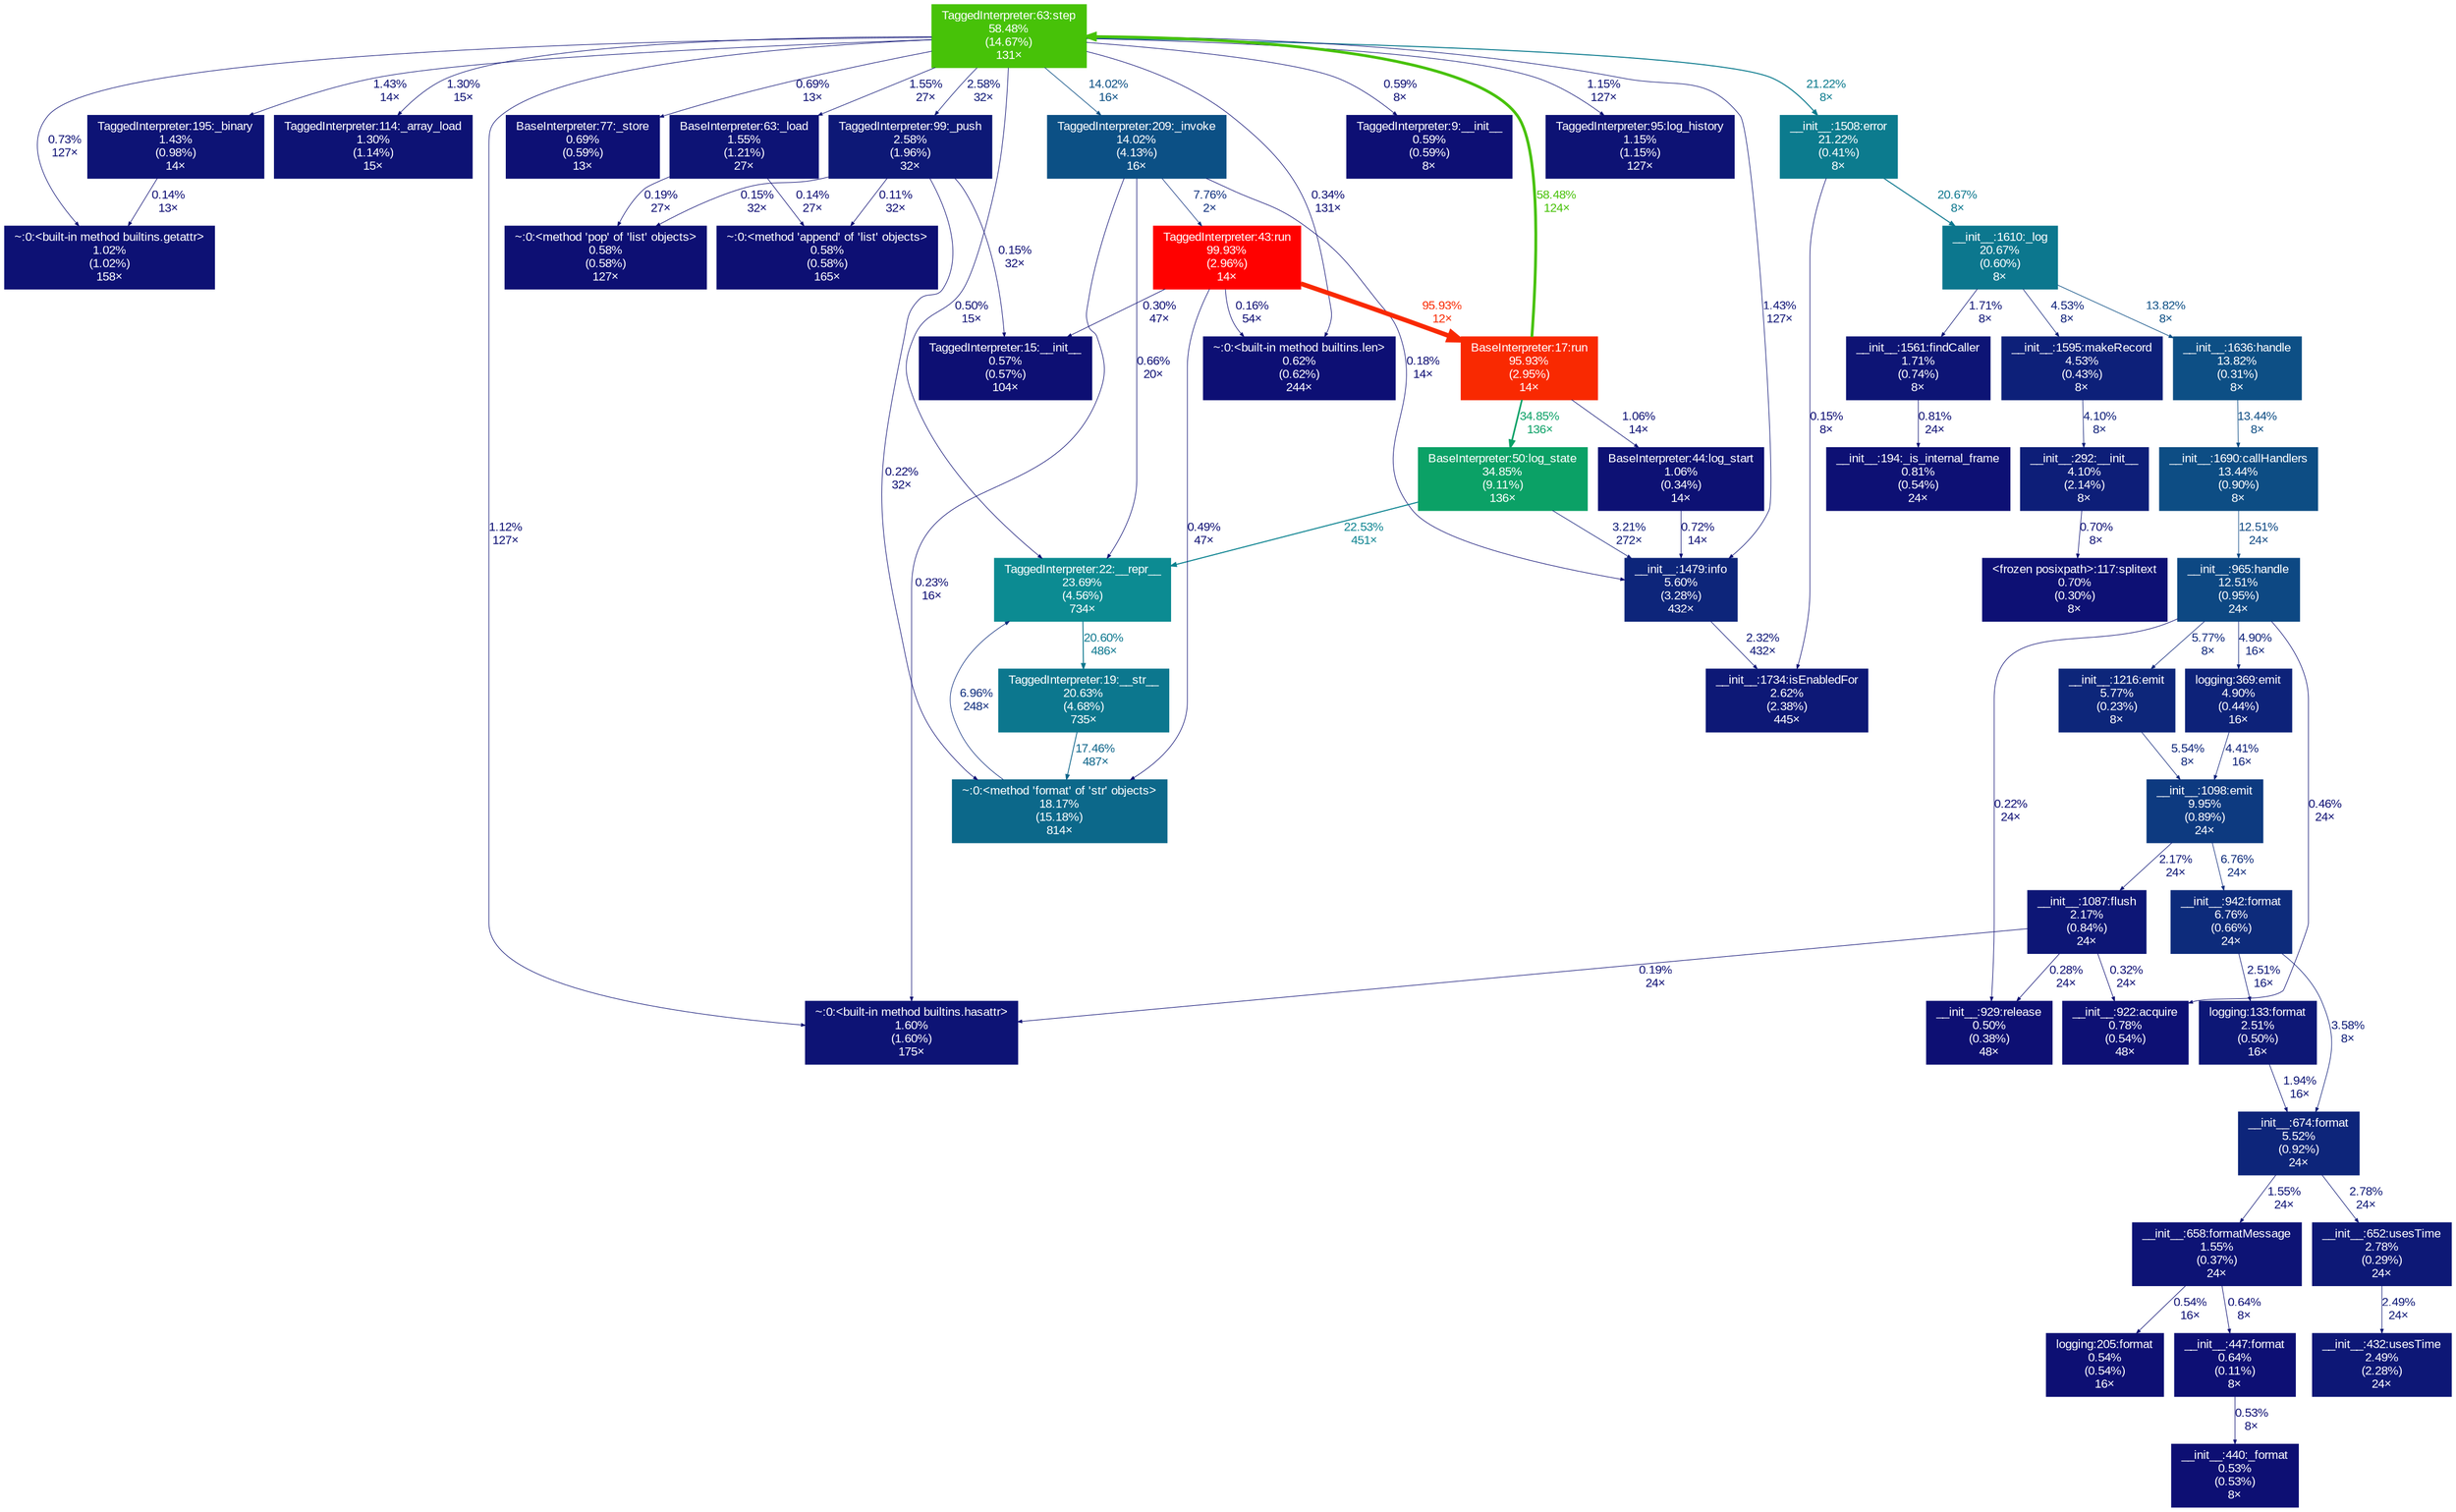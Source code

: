 digraph {
	graph [fontname=Arial, nodesep=0.125, ranksep=0.25];
	node [fontcolor=white, fontname=Arial, height=0, shape=box, style=filled, width=0];
	edge [fontname=Arial];
	1 [color="#47c208", fontcolor="#ffffff", fontsize="10.00", label="TaggedInterpreter:63:step\n58.48%\n(14.67%)\n131×", tooltip="/home/hollowman/Downloads/DTU/Program_Analysis_G4/project/tests/../src/TaggedInterpreter.py"];
	1 -> 4 [arrowsize="0.35", color="#0d1375", fontcolor="#0d1375", fontsize="10.00", label="1.43%\n14×", labeldistance="0.50", penwidth="0.50"];
	1 -> 11 [arrowsize="0.35", color="#0d1375", fontcolor="#0d1375", fontsize="10.00", label="1.55%\n27×", labeldistance="0.50", penwidth="0.50"];
	1 -> 13 [arrowsize="0.35", color="#0d1274", fontcolor="#0d1274", fontsize="10.00", label="1.30%\n15×", labeldistance="0.50", penwidth="0.50"];
	1 -> 14 [arrowsize="0.37", color="#0c5085", fontcolor="#0c5085", fontsize="10.00", label="14.02%\n16×", labeldistance="0.56", penwidth="0.56"];
	1 -> 17 [arrowsize="0.35", color="#0d1074", fontcolor="#0d1074", fontsize="10.00", label="0.69%\n13×", labeldistance="0.50", penwidth="0.50"];
	1 -> 18 [arrowsize="0.35", color="#0d1876", fontcolor="#0d1876", fontsize="10.00", label="2.58%\n32×", labeldistance="0.50", penwidth="0.50"];
	1 -> 35 [arrowsize="0.35", color="#0d1074", fontcolor="#0d1074", fontsize="10.00", label="0.73%\n127×", labeldistance="0.50", penwidth="0.50"];
	1 -> 36 [arrowsize="0.35", color="#0d1174", fontcolor="#0d1174", fontsize="10.00", label="1.12%\n127×", labeldistance="0.50", penwidth="0.50"];
	1 -> 41 [arrowsize="0.35", color="#0d0e73", fontcolor="#0d0e73", fontsize="10.00", label="0.34%\n131×", labeldistance="0.50", penwidth="0.50"];
	1 -> 68 [arrowsize="0.46", color="#0c7b8e", fontcolor="#0c7b8e", fontsize="10.00", label="21.22%\n8×", labeldistance="0.85", penwidth="0.85"];
	1 -> 73 [arrowsize="0.35", color="#0d0f74", fontcolor="#0d0f74", fontsize="10.00", label="0.59%\n8×", labeldistance="0.50", penwidth="0.50"];
	1 -> 83 [arrowsize="0.35", color="#0d0f73", fontcolor="#0d0f73", fontsize="10.00", label="0.50%\n15×", labeldistance="0.50", penwidth="0.50"];
	1 -> 84 [arrowsize="0.35", color="#0d1274", fontcolor="#0d1274", fontsize="10.00", label="1.15%\n127×", labeldistance="0.50", penwidth="0.50"];
	1 -> 90 [arrowsize="0.35", color="#0d1375", fontcolor="#0d1375", fontsize="10.00", label="1.43%\n127×", labeldistance="0.50", penwidth="0.50"];
	4 [color="#0d1375", fontcolor="#ffffff", fontsize="10.00", label="TaggedInterpreter:195:_binary\n1.43%\n(0.98%)\n14×", tooltip="/home/hollowman/Downloads/DTU/Program_Analysis_G4/project/tests/../src/TaggedInterpreter.py"];
	4 -> 35 [arrowsize="0.35", color="#0d0d73", fontcolor="#0d0d73", fontsize="10.00", label="0.14%\n13×", labeldistance="0.50", penwidth="0.50"];
	6 [color="#0d1e78", fontcolor="#ffffff", fontsize="10.00", label="__init__:292:__init__\n4.10%\n(2.14%)\n8×", tooltip="/usr/lib/python3.11/logging/__init__.py"];
	6 -> 39 [arrowsize="0.35", color="#0d1074", fontcolor="#0d1074", fontsize="10.00", label="0.70%\n8×", labeldistance="0.50", penwidth="0.50"];
	8 [color="#0d1776", fontcolor="#ffffff", fontsize="10.00", label="logging:133:format\n2.51%\n(0.50%)\n16×", tooltip="/home/hollowman/Downloads/DTU/Program_Analysis_G4/venv/lib/python3.11/site-packages/_pytest/logging.py"];
	8 -> 66 [arrowsize="0.35", color="#0d1575", fontcolor="#0d1575", fontsize="10.00", label="1.94%\n16×", labeldistance="0.50", penwidth="0.50"];
	9 [color="#0d0f73", fontcolor="#ffffff", fontsize="10.00", label="~:0:<method 'append' of 'list' objects>\n0.58%\n(0.58%)\n165×", tooltip="~"];
	10 [color="#f92901", fontcolor="#ffffff", fontsize="10.00", label="BaseInterpreter:17:run\n95.93%\n(2.95%)\n14×", tooltip="/home/hollowman/Downloads/DTU/Program_Analysis_G4/project/tests/../src/BaseInterpreter.py"];
	10 -> 1 [arrowsize="0.76", color="#47c208", fontcolor="#47c208", fontsize="10.00", label="58.48%\n124×", labeldistance="2.34", penwidth="2.34"];
	10 -> 74 [arrowsize="0.59", color="#0ba166", fontcolor="#0ba166", fontsize="10.00", label="34.85%\n136×", labeldistance="1.39", penwidth="1.39"];
	10 -> 86 [arrowsize="0.35", color="#0d1174", fontcolor="#0d1174", fontsize="10.00", label="1.06%\n14×", labeldistance="0.50", penwidth="0.50"];
	11 [color="#0d1375", fontcolor="#ffffff", fontsize="10.00", label="BaseInterpreter:63:_load\n1.55%\n(1.21%)\n27×", tooltip="/home/hollowman/Downloads/DTU/Program_Analysis_G4/project/tests/../src/BaseInterpreter.py"];
	11 -> 9 [arrowsize="0.35", color="#0d0d73", fontcolor="#0d0d73", fontsize="10.00", label="0.14%\n27×", labeldistance="0.50", penwidth="0.50"];
	11 -> 21 [arrowsize="0.35", color="#0d0e73", fontcolor="#0d0e73", fontsize="10.00", label="0.19%\n27×", labeldistance="0.50", penwidth="0.50"];
	13 [color="#0d1274", fontcolor="#ffffff", fontsize="10.00", label="TaggedInterpreter:114:_array_load\n1.30%\n(1.14%)\n15×", tooltip="/home/hollowman/Downloads/DTU/Program_Analysis_G4/project/tests/../src/TaggedInterpreter.py"];
	14 [color="#0c5085", fontcolor="#ffffff", fontsize="10.00", label="TaggedInterpreter:209:_invoke\n14.02%\n(4.13%)\n16×", tooltip="/home/hollowman/Downloads/DTU/Program_Analysis_G4/project/tests/../src/TaggedInterpreter.py"];
	14 -> 31 [arrowsize="0.35", color="#0d2f7d", fontcolor="#0d2f7d", fontsize="10.00", label="7.76%\n2×", labeldistance="0.50", penwidth="0.50"];
	14 -> 36 [arrowsize="0.35", color="#0d0e73", fontcolor="#0d0e73", fontsize="10.00", label="0.23%\n16×", labeldistance="0.50", penwidth="0.50"];
	14 -> 83 [arrowsize="0.35", color="#0d0f74", fontcolor="#0d0f74", fontsize="10.00", label="0.66%\n20×", labeldistance="0.50", penwidth="0.50"];
	14 -> 90 [arrowsize="0.35", color="#0d0d73", fontcolor="#0d0d73", fontsize="10.00", label="0.18%\n14×", labeldistance="0.50", penwidth="0.50"];
	17 [color="#0d1074", fontcolor="#ffffff", fontsize="10.00", label="BaseInterpreter:77:_store\n0.69%\n(0.59%)\n13×", tooltip="/home/hollowman/Downloads/DTU/Program_Analysis_G4/project/tests/../src/BaseInterpreter.py"];
	18 [color="#0d1876", fontcolor="#ffffff", fontsize="10.00", label="TaggedInterpreter:99:_push\n2.58%\n(1.96%)\n32×", tooltip="/home/hollowman/Downloads/DTU/Program_Analysis_G4/project/tests/../src/TaggedInterpreter.py"];
	18 -> 9 [arrowsize="0.35", color="#0d0d73", fontcolor="#0d0d73", fontsize="10.00", label="0.11%\n32×", labeldistance="0.50", penwidth="0.50"];
	18 -> 21 [arrowsize="0.35", color="#0d0d73", fontcolor="#0d0d73", fontsize="10.00", label="0.15%\n32×", labeldistance="0.50", penwidth="0.50"];
	18 -> 30 [arrowsize="0.35", color="#0d0e73", fontcolor="#0d0e73", fontsize="10.00", label="0.22%\n32×", labeldistance="0.50", penwidth="0.50"];
	18 -> 78 [arrowsize="0.35", color="#0d0d73", fontcolor="#0d0d73", fontsize="10.00", label="0.15%\n32×", labeldistance="0.50", penwidth="0.50"];
	19 [color="#0d2279", fontcolor="#ffffff", fontsize="10.00", label="logging:369:emit\n4.90%\n(0.44%)\n16×", tooltip="/home/hollowman/Downloads/DTU/Program_Analysis_G4/venv/lib/python3.11/site-packages/_pytest/logging.py"];
	19 -> 57 [arrowsize="0.35", color="#0d2078", fontcolor="#0d2078", fontsize="10.00", label="4.41%\n16×", labeldistance="0.50", penwidth="0.50"];
	21 [color="#0d0f73", fontcolor="#ffffff", fontsize="10.00", label="~:0:<method 'pop' of 'list' objects>\n0.58%\n(0.58%)\n127×", tooltip="~"];
	24 [color="#0d1776", fontcolor="#ffffff", fontsize="10.00", label="__init__:432:usesTime\n2.49%\n(2.28%)\n24×", tooltip="/usr/lib/python3.11/logging/__init__.py"];
	30 [color="#0c688a", fontcolor="#ffffff", fontsize="10.00", label="~:0:<method 'format' of 'str' objects>\n18.17%\n(15.18%)\n814×", tooltip="~"];
	30 -> 83 [arrowsize="0.35", color="#0d2c7c", fontcolor="#0d2c7c", fontsize="10.00", label="6.96%\n248×", labeldistance="0.50", penwidth="0.50"];
	31 [color="#ff0100", fontcolor="#ffffff", fontsize="10.00", label="TaggedInterpreter:43:run\n99.93%\n(2.96%)\n14×", tooltip="/home/hollowman/Downloads/DTU/Program_Analysis_G4/project/tests/../src/TaggedInterpreter.py"];
	31 -> 10 [arrowsize="0.98", color="#f92901", fontcolor="#f92901", fontsize="10.00", label="95.93%\n12×", labeldistance="3.84", penwidth="3.84"];
	31 -> 30 [arrowsize="0.35", color="#0d0f73", fontcolor="#0d0f73", fontsize="10.00", label="0.49%\n47×", labeldistance="0.50", penwidth="0.50"];
	31 -> 41 [arrowsize="0.35", color="#0d0d73", fontcolor="#0d0d73", fontsize="10.00", label="0.16%\n54×", labeldistance="0.50", penwidth="0.50"];
	31 -> 78 [arrowsize="0.35", color="#0d0e73", fontcolor="#0d0e73", fontsize="10.00", label="0.30%\n47×", labeldistance="0.50", penwidth="0.50"];
	32 [color="#0c778e", fontcolor="#ffffff", fontsize="10.00", label="TaggedInterpreter:19:__str__\n20.63%\n(4.68%)\n735×", tooltip="/home/hollowman/Downloads/DTU/Program_Analysis_G4/project/tests/../src/TaggedInterpreter.py"];
	32 -> 30 [arrowsize="0.42", color="#0c6489", fontcolor="#0c6489", fontsize="10.00", label="17.46%\n487×", labeldistance="0.70", penwidth="0.70"];
	35 [color="#0d1174", fontcolor="#ffffff", fontsize="10.00", label="~:0:<built-in method builtins.getattr>\n1.02%\n(1.02%)\n158×", tooltip="~"];
	36 [color="#0d1375", fontcolor="#ffffff", fontsize="10.00", label="~:0:<built-in method builtins.hasattr>\n1.60%\n(1.60%)\n175×", tooltip="~"];
	37 [color="#0d1676", fontcolor="#ffffff", fontsize="10.00", label="__init__:1087:flush\n2.17%\n(0.84%)\n24×", tooltip="/usr/lib/python3.11/logging/__init__.py"];
	37 -> 36 [arrowsize="0.35", color="#0d0e73", fontcolor="#0d0e73", fontsize="10.00", label="0.19%\n24×", labeldistance="0.50", penwidth="0.50"];
	37 -> 46 [arrowsize="0.35", color="#0d0e73", fontcolor="#0d0e73", fontsize="10.00", label="0.32%\n24×", labeldistance="0.50", penwidth="0.50"];
	37 -> 49 [arrowsize="0.35", color="#0d0e73", fontcolor="#0d0e73", fontsize="10.00", label="0.28%\n24×", labeldistance="0.50", penwidth="0.50"];
	39 [color="#0d1074", fontcolor="#ffffff", fontsize="10.00", label="<frozen posixpath>:117:splitext\n0.70%\n(0.30%)\n8×", tooltip="<frozen posixpath>"];
	41 [color="#0d0f74", fontcolor="#ffffff", fontsize="10.00", label="~:0:<built-in method builtins.len>\n0.62%\n(0.62%)\n244×", tooltip="~"];
	44 [color="#0d1074", fontcolor="#ffffff", fontsize="10.00", label="__init__:194:_is_internal_frame\n0.81%\n(0.54%)\n24×", tooltip="/usr/lib/python3.11/logging/__init__.py"];
	46 [color="#0d1074", fontcolor="#ffffff", fontsize="10.00", label="__init__:922:acquire\n0.78%\n(0.54%)\n48×", tooltip="/usr/lib/python3.11/logging/__init__.py"];
	49 [color="#0d0f73", fontcolor="#ffffff", fontsize="10.00", label="__init__:929:release\n0.50%\n(0.38%)\n48×", tooltip="/usr/lib/python3.11/logging/__init__.py"];
	57 [color="#0d3a80", fontcolor="#ffffff", fontsize="10.00", label="__init__:1098:emit\n9.95%\n(0.89%)\n24×", tooltip="/usr/lib/python3.11/logging/__init__.py"];
	57 -> 37 [arrowsize="0.35", color="#0d1676", fontcolor="#0d1676", fontsize="10.00", label="2.17%\n24×", labeldistance="0.50", penwidth="0.50"];
	57 -> 67 [arrowsize="0.35", color="#0d2b7b", fontcolor="#0d2b7b", fontsize="10.00", label="6.76%\n24×", labeldistance="0.50", penwidth="0.50"];
	61 [color="#0d0f73", fontcolor="#ffffff", fontsize="10.00", label="logging:205:format\n0.54%\n(0.54%)\n16×", tooltip="/home/hollowman/Downloads/DTU/Program_Analysis_G4/venv/lib/python3.11/site-packages/_pytest/logging.py"];
	62 [color="#0d1375", fontcolor="#ffffff", fontsize="10.00", label="__init__:658:formatMessage\n1.55%\n(0.37%)\n24×", tooltip="/usr/lib/python3.11/logging/__init__.py"];
	62 -> 61 [arrowsize="0.35", color="#0d0f73", fontcolor="#0d0f73", fontsize="10.00", label="0.54%\n16×", labeldistance="0.50", penwidth="0.50"];
	62 -> 97 [arrowsize="0.35", color="#0d0f74", fontcolor="#0d0f74", fontsize="10.00", label="0.64%\n8×", labeldistance="0.50", penwidth="0.50"];
	63 [color="#0d1475", fontcolor="#ffffff", fontsize="10.00", label="__init__:1561:findCaller\n1.71%\n(0.74%)\n8×", tooltip="/usr/lib/python3.11/logging/__init__.py"];
	63 -> 44 [arrowsize="0.35", color="#0d1074", fontcolor="#0d1074", fontsize="10.00", label="0.81%\n24×", labeldistance="0.50", penwidth="0.50"];
	64 [color="#0c778e", fontcolor="#ffffff", fontsize="10.00", label="__init__:1610:_log\n20.67%\n(0.60%)\n8×", tooltip="/usr/lib/python3.11/logging/__init__.py"];
	64 -> 63 [arrowsize="0.35", color="#0d1475", fontcolor="#0d1475", fontsize="10.00", label="1.71%\n8×", labeldistance="0.50", penwidth="0.50"];
	64 -> 65 [arrowsize="0.35", color="#0d2079", fontcolor="#0d2079", fontsize="10.00", label="4.53%\n8×", labeldistance="0.50", penwidth="0.50"];
	64 -> 70 [arrowsize="0.37", color="#0d4f85", fontcolor="#0d4f85", fontsize="10.00", label="13.82%\n8×", labeldistance="0.55", penwidth="0.55"];
	65 [color="#0d2079", fontcolor="#ffffff", fontsize="10.00", label="__init__:1595:makeRecord\n4.53%\n(0.43%)\n8×", tooltip="/usr/lib/python3.11/logging/__init__.py"];
	65 -> 6 [arrowsize="0.35", color="#0d1e78", fontcolor="#0d1e78", fontsize="10.00", label="4.10%\n8×", labeldistance="0.50", penwidth="0.50"];
	66 [color="#0d257a", fontcolor="#ffffff", fontsize="10.00", label="__init__:674:format\n5.52%\n(0.92%)\n24×", tooltip="/usr/lib/python3.11/logging/__init__.py"];
	66 -> 62 [arrowsize="0.35", color="#0d1375", fontcolor="#0d1375", fontsize="10.00", label="1.55%\n24×", labeldistance="0.50", penwidth="0.50"];
	66 -> 91 [arrowsize="0.35", color="#0d1876", fontcolor="#0d1876", fontsize="10.00", label="2.78%\n24×", labeldistance="0.50", penwidth="0.50"];
	67 [color="#0d2b7b", fontcolor="#ffffff", fontsize="10.00", label="__init__:942:format\n6.76%\n(0.66%)\n24×", tooltip="/usr/lib/python3.11/logging/__init__.py"];
	67 -> 8 [arrowsize="0.35", color="#0d1776", fontcolor="#0d1776", fontsize="10.00", label="2.51%\n16×", labeldistance="0.50", penwidth="0.50"];
	67 -> 66 [arrowsize="0.35", color="#0d1c77", fontcolor="#0d1c77", fontsize="10.00", label="3.58%\n8×", labeldistance="0.50", penwidth="0.50"];
	68 [color="#0c7b8e", fontcolor="#ffffff", fontsize="10.00", label="__init__:1508:error\n21.22%\n(0.41%)\n8×", tooltip="/usr/lib/python3.11/logging/__init__.py"];
	68 -> 64 [arrowsize="0.45", color="#0c778e", fontcolor="#0c778e", fontsize="10.00", label="20.67%\n8×", labeldistance="0.83", penwidth="0.83"];
	68 -> 88 [arrowsize="0.35", color="#0d0d73", fontcolor="#0d0d73", fontsize="10.00", label="0.15%\n8×", labeldistance="0.50", penwidth="0.50"];
	69 [color="#0d4d84", fontcolor="#ffffff", fontsize="10.00", label="__init__:1690:callHandlers\n13.44%\n(0.90%)\n8×", tooltip="/usr/lib/python3.11/logging/__init__.py"];
	69 -> 94 [arrowsize="0.35", color="#0d4883", fontcolor="#0d4883", fontsize="10.00", label="12.51%\n24×", labeldistance="0.50", penwidth="0.50"];
	70 [color="#0d4f85", fontcolor="#ffffff", fontsize="10.00", label="__init__:1636:handle\n13.82%\n(0.31%)\n8×", tooltip="/usr/lib/python3.11/logging/__init__.py"];
	70 -> 69 [arrowsize="0.37", color="#0d4d84", fontcolor="#0d4d84", fontsize="10.00", label="13.44%\n8×", labeldistance="0.54", penwidth="0.54"];
	73 [color="#0d0f74", fontcolor="#ffffff", fontsize="10.00", label="TaggedInterpreter:9:__init__\n0.59%\n(0.59%)\n8×", tooltip="/home/hollowman/Downloads/DTU/Program_Analysis_G4/project/tests/../src/TaggedInterpreter.py"];
	74 [color="#0ba166", fontcolor="#ffffff", fontsize="10.00", label="BaseInterpreter:50:log_state\n34.85%\n(9.11%)\n136×", tooltip="/home/hollowman/Downloads/DTU/Program_Analysis_G4/project/tests/../src/BaseInterpreter.py"];
	74 -> 83 [arrowsize="0.47", color="#0c8390", fontcolor="#0c8390", fontsize="10.00", label="22.53%\n451×", labeldistance="0.90", penwidth="0.90"];
	74 -> 90 [arrowsize="0.35", color="#0d1a77", fontcolor="#0d1a77", fontsize="10.00", label="3.21%\n272×", labeldistance="0.50", penwidth="0.50"];
	78 [color="#0d0f73", fontcolor="#ffffff", fontsize="10.00", label="TaggedInterpreter:15:__init__\n0.57%\n(0.57%)\n104×", tooltip="/home/hollowman/Downloads/DTU/Program_Analysis_G4/project/tests/../src/TaggedInterpreter.py"];
	83 [color="#0c8b92", fontcolor="#ffffff", fontsize="10.00", label="TaggedInterpreter:22:__repr__\n23.69%\n(4.56%)\n734×", tooltip="/home/hollowman/Downloads/DTU/Program_Analysis_G4/project/tests/../src/TaggedInterpreter.py"];
	83 -> 32 [arrowsize="0.45", color="#0c778e", fontcolor="#0c778e", fontsize="10.00", label="20.60%\n486×", labeldistance="0.82", penwidth="0.82"];
	84 [color="#0d1274", fontcolor="#ffffff", fontsize="10.00", label="TaggedInterpreter:95:log_history\n1.15%\n(1.15%)\n127×", tooltip="/home/hollowman/Downloads/DTU/Program_Analysis_G4/project/tests/../src/TaggedInterpreter.py"];
	86 [color="#0d1174", fontcolor="#ffffff", fontsize="10.00", label="BaseInterpreter:44:log_start\n1.06%\n(0.34%)\n14×", tooltip="/home/hollowman/Downloads/DTU/Program_Analysis_G4/project/tests/../src/BaseInterpreter.py"];
	86 -> 90 [arrowsize="0.35", color="#0d1074", fontcolor="#0d1074", fontsize="10.00", label="0.72%\n14×", labeldistance="0.50", penwidth="0.50"];
	88 [color="#0d1876", fontcolor="#ffffff", fontsize="10.00", label="__init__:1734:isEnabledFor\n2.62%\n(2.38%)\n445×", tooltip="/usr/lib/python3.11/logging/__init__.py"];
	90 [color="#0d257a", fontcolor="#ffffff", fontsize="10.00", label="__init__:1479:info\n5.60%\n(3.28%)\n432×", tooltip="/usr/lib/python3.11/logging/__init__.py"];
	90 -> 88 [arrowsize="0.35", color="#0d1676", fontcolor="#0d1676", fontsize="10.00", label="2.32%\n432×", labeldistance="0.50", penwidth="0.50"];
	91 [color="#0d1876", fontcolor="#ffffff", fontsize="10.00", label="__init__:652:usesTime\n2.78%\n(0.29%)\n24×", tooltip="/usr/lib/python3.11/logging/__init__.py"];
	91 -> 24 [arrowsize="0.35", color="#0d1776", fontcolor="#0d1776", fontsize="10.00", label="2.49%\n24×", labeldistance="0.50", penwidth="0.50"];
	94 [color="#0d4883", fontcolor="#ffffff", fontsize="10.00", label="__init__:965:handle\n12.51%\n(0.95%)\n24×", tooltip="/usr/lib/python3.11/logging/__init__.py"];
	94 -> 19 [arrowsize="0.35", color="#0d2279", fontcolor="#0d2279", fontsize="10.00", label="4.90%\n16×", labeldistance="0.50", penwidth="0.50"];
	94 -> 46 [arrowsize="0.35", color="#0d0f73", fontcolor="#0d0f73", fontsize="10.00", label="0.46%\n24×", labeldistance="0.50", penwidth="0.50"];
	94 -> 49 [arrowsize="0.35", color="#0d0e73", fontcolor="#0d0e73", fontsize="10.00", label="0.22%\n24×", labeldistance="0.50", penwidth="0.50"];
	94 -> 96 [arrowsize="0.35", color="#0d267a", fontcolor="#0d267a", fontsize="10.00", label="5.77%\n8×", labeldistance="0.50", penwidth="0.50"];
	96 [color="#0d267a", fontcolor="#ffffff", fontsize="10.00", label="__init__:1216:emit\n5.77%\n(0.23%)\n8×", tooltip="/usr/lib/python3.11/logging/__init__.py"];
	96 -> 57 [arrowsize="0.35", color="#0d257a", fontcolor="#0d257a", fontsize="10.00", label="5.54%\n8×", labeldistance="0.50", penwidth="0.50"];
	97 [color="#0d0f74", fontcolor="#ffffff", fontsize="10.00", label="__init__:447:format\n0.64%\n(0.11%)\n8×", tooltip="/usr/lib/python3.11/logging/__init__.py"];
	97 -> 100 [arrowsize="0.35", color="#0d0f73", fontcolor="#0d0f73", fontsize="10.00", label="0.53%\n8×", labeldistance="0.50", penwidth="0.50"];
	100 [color="#0d0f73", fontcolor="#ffffff", fontsize="10.00", label="__init__:440:_format\n0.53%\n(0.53%)\n8×", tooltip="/usr/lib/python3.11/logging/__init__.py"];
}
